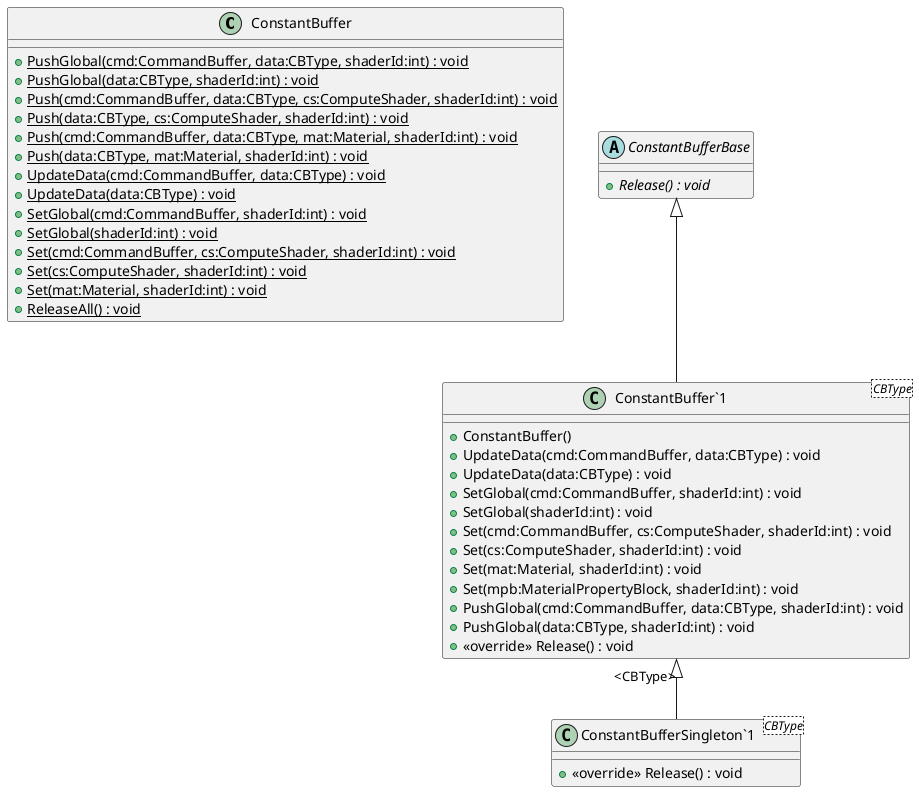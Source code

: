 @startuml
class ConstantBuffer {
    + {static} PushGlobal(cmd:CommandBuffer, data:CBType, shaderId:int) : void
    + {static} PushGlobal(data:CBType, shaderId:int) : void
    + {static} Push(cmd:CommandBuffer, data:CBType, cs:ComputeShader, shaderId:int) : void
    + {static} Push(data:CBType, cs:ComputeShader, shaderId:int) : void
    + {static} Push(cmd:CommandBuffer, data:CBType, mat:Material, shaderId:int) : void
    + {static} Push(data:CBType, mat:Material, shaderId:int) : void
    + {static} UpdateData(cmd:CommandBuffer, data:CBType) : void
    + {static} UpdateData(data:CBType) : void
    + {static} SetGlobal(cmd:CommandBuffer, shaderId:int) : void
    + {static} SetGlobal(shaderId:int) : void
    + {static} Set(cmd:CommandBuffer, cs:ComputeShader, shaderId:int) : void
    + {static} Set(cs:ComputeShader, shaderId:int) : void
    + {static} Set(mat:Material, shaderId:int) : void
    + {static} ReleaseAll() : void
}
abstract class ConstantBufferBase {
    + {abstract} Release() : void
}
class "ConstantBuffer`1"<CBType> {
    + ConstantBuffer()
    + UpdateData(cmd:CommandBuffer, data:CBType) : void
    + UpdateData(data:CBType) : void
    + SetGlobal(cmd:CommandBuffer, shaderId:int) : void
    + SetGlobal(shaderId:int) : void
    + Set(cmd:CommandBuffer, cs:ComputeShader, shaderId:int) : void
    + Set(cs:ComputeShader, shaderId:int) : void
    + Set(mat:Material, shaderId:int) : void
    + Set(mpb:MaterialPropertyBlock, shaderId:int) : void
    + PushGlobal(cmd:CommandBuffer, data:CBType, shaderId:int) : void
    + PushGlobal(data:CBType, shaderId:int) : void
    + <<override>> Release() : void
}
class "ConstantBufferSingleton`1"<CBType> {
    + <<override>> Release() : void
}
ConstantBufferBase <|-- "ConstantBuffer`1"
"ConstantBuffer`1" "<CBType>" <|-- "ConstantBufferSingleton`1"
@enduml
